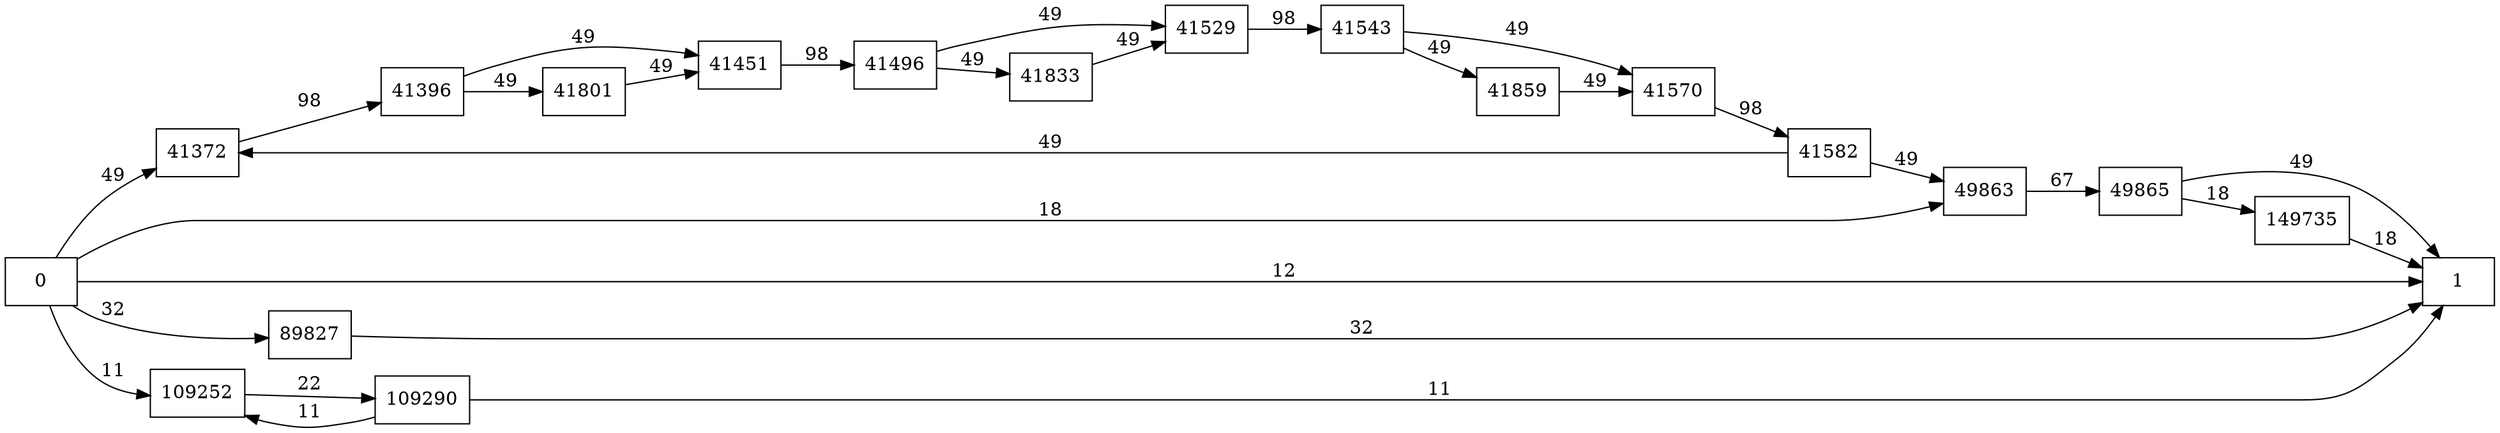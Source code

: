 digraph {
	graph [rankdir=LR]
	node [shape=rectangle]
	41372 -> 41396 [label=98]
	41396 -> 41451 [label=49]
	41396 -> 41801 [label=49]
	41451 -> 41496 [label=98]
	41496 -> 41529 [label=49]
	41496 -> 41833 [label=49]
	41529 -> 41543 [label=98]
	41543 -> 41570 [label=49]
	41543 -> 41859 [label=49]
	41570 -> 41582 [label=98]
	41582 -> 41372 [label=49]
	41582 -> 49863 [label=49]
	41801 -> 41451 [label=49]
	41833 -> 41529 [label=49]
	41859 -> 41570 [label=49]
	49863 -> 49865 [label=67]
	49865 -> 1 [label=49]
	49865 -> 149735 [label=18]
	89827 -> 1 [label=32]
	109252 -> 109290 [label=22]
	109290 -> 109252 [label=11]
	109290 -> 1 [label=11]
	149735 -> 1 [label=18]
	0 -> 1 [label=12]
	0 -> 41372 [label=49]
	0 -> 89827 [label=32]
	0 -> 109252 [label=11]
	0 -> 49863 [label=18]
}
